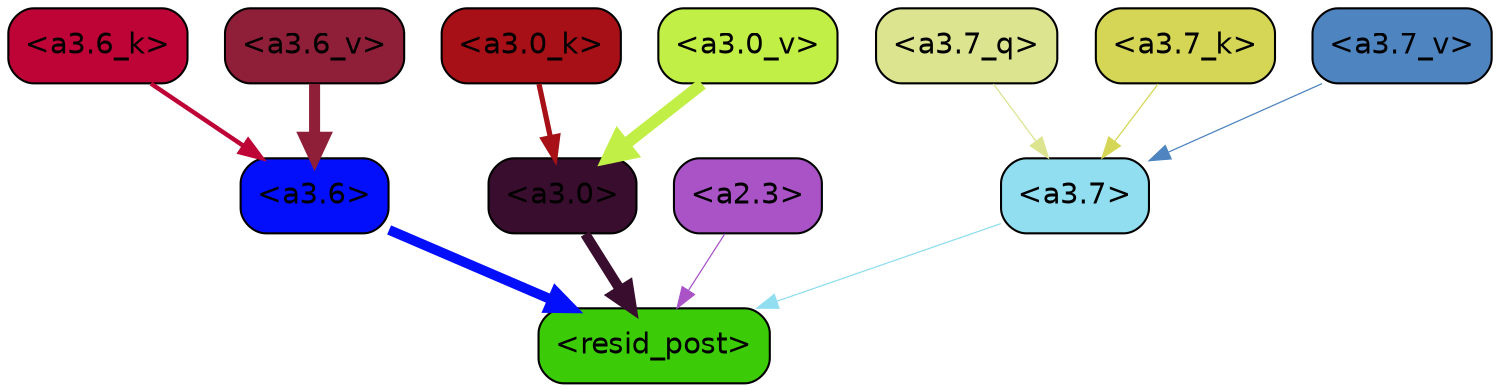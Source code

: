 strict digraph "" {
	graph [bgcolor=transparent,
		layout=dot,
		overlap=false,
		splines=true
	];
	"<a3.7>"	[color=black,
		fillcolor="#90def0",
		fontname=Helvetica,
		shape=box,
		style="filled, rounded"];
	"<resid_post>"	[color=black,
		fillcolor="#3ccb07",
		fontname=Helvetica,
		shape=box,
		style="filled, rounded"];
	"<a3.7>" -> "<resid_post>"	[color="#90def0",
		penwidth=0.6];
	"<a3.6>"	[color=black,
		fillcolor="#030ffb",
		fontname=Helvetica,
		shape=box,
		style="filled, rounded"];
	"<a3.6>" -> "<resid_post>"	[color="#030ffb",
		penwidth=4.751592040061951];
	"<a3.0>"	[color=black,
		fillcolor="#380d2d",
		fontname=Helvetica,
		shape=box,
		style="filled, rounded"];
	"<a3.0>" -> "<resid_post>"	[color="#380d2d",
		penwidth=4.904066681861877];
	"<a2.3>"	[color=black,
		fillcolor="#a953c7",
		fontname=Helvetica,
		shape=box,
		style="filled, rounded"];
	"<a2.3>" -> "<resid_post>"	[color="#a953c7",
		penwidth=0.6];
	"<a3.7_q>"	[color=black,
		fillcolor="#dde490",
		fontname=Helvetica,
		shape=box,
		style="filled, rounded"];
	"<a3.7_q>" -> "<a3.7>"	[color="#dde490",
		penwidth=0.6];
	"<a3.7_k>"	[color=black,
		fillcolor="#d5d656",
		fontname=Helvetica,
		shape=box,
		style="filled, rounded"];
	"<a3.7_k>" -> "<a3.7>"	[color="#d5d656",
		penwidth=0.6];
	"<a3.6_k>"	[color=black,
		fillcolor="#be0437",
		fontname=Helvetica,
		shape=box,
		style="filled, rounded"];
	"<a3.6_k>" -> "<a3.6>"	[color="#be0437",
		penwidth=2.13908451795578];
	"<a3.0_k>"	[color=black,
		fillcolor="#a61016",
		fontname=Helvetica,
		shape=box,
		style="filled, rounded"];
	"<a3.0_k>" -> "<a3.0>"	[color="#a61016",
		penwidth=2.520303964614868];
	"<a3.7_v>"	[color=black,
		fillcolor="#4e84bf",
		fontname=Helvetica,
		shape=box,
		style="filled, rounded"];
	"<a3.7_v>" -> "<a3.7>"	[color="#4e84bf",
		penwidth=0.6];
	"<a3.6_v>"	[color=black,
		fillcolor="#8f1f38",
		fontname=Helvetica,
		shape=box,
		style="filled, rounded"];
	"<a3.6_v>" -> "<a3.6>"	[color="#8f1f38",
		penwidth=5.297133803367615];
	"<a3.0_v>"	[color=black,
		fillcolor="#c1ef46",
		fontname=Helvetica,
		shape=box,
		style="filled, rounded"];
	"<a3.0_v>" -> "<a3.0>"	[color="#c1ef46",
		penwidth=5.680712580680847];
}
